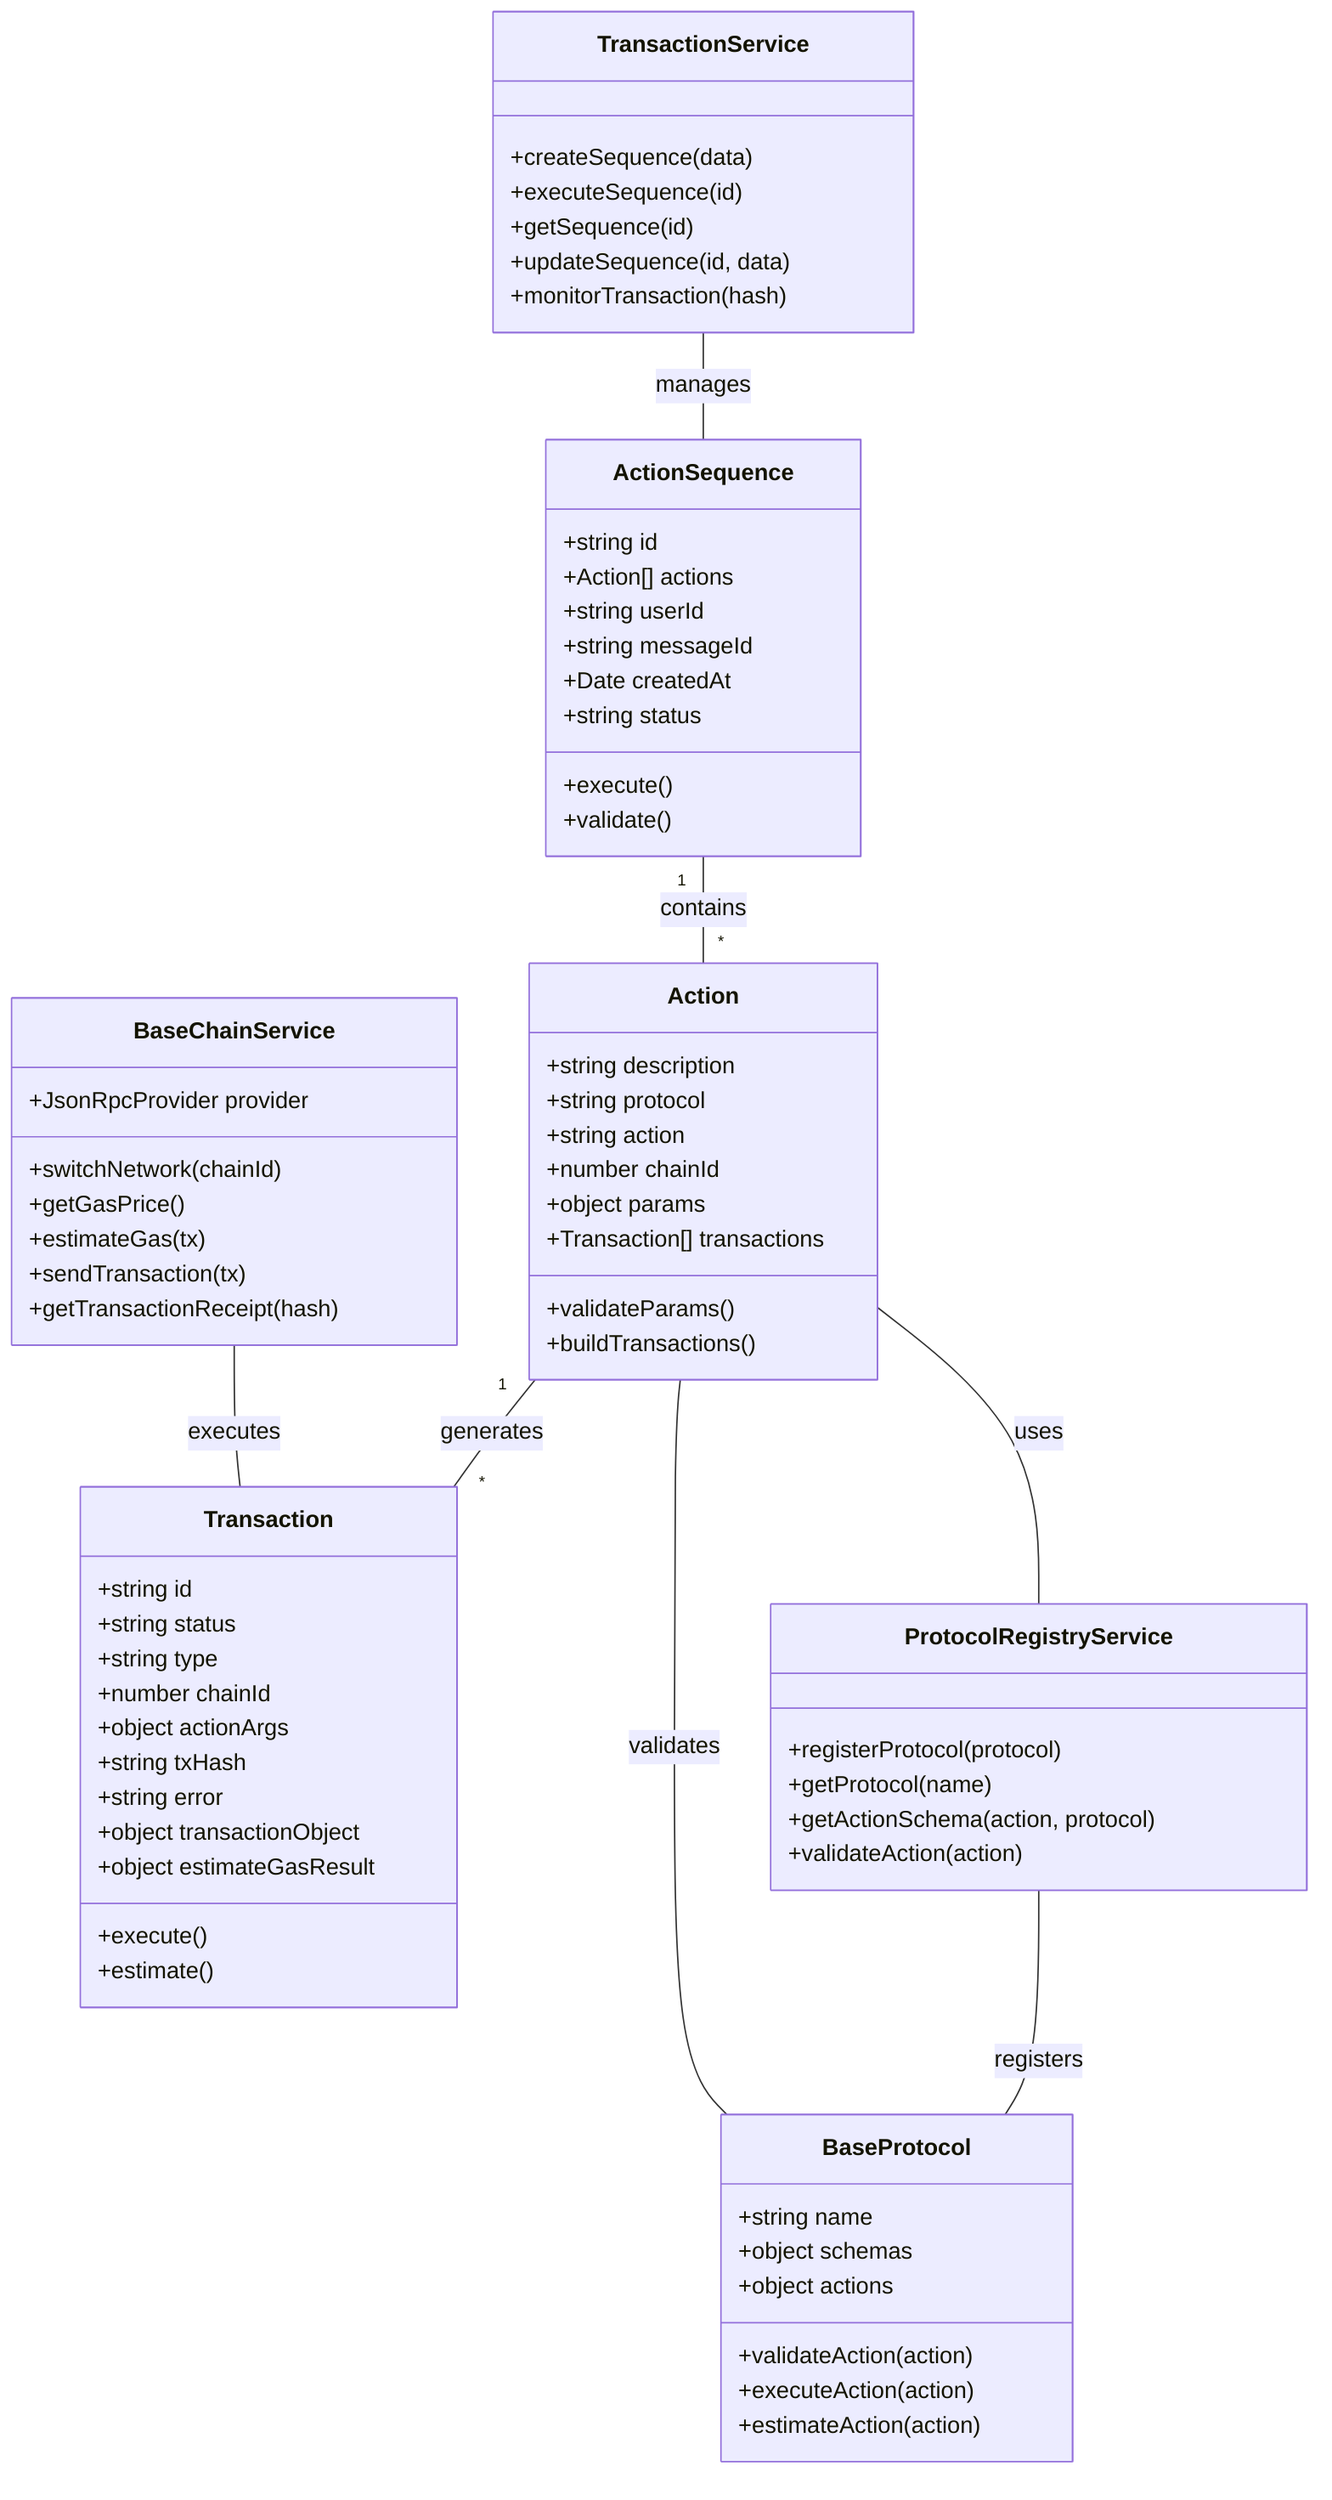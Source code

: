 classDiagram
    class ActionSequence {
        +string id
        +Action[] actions
        +string userId
        +string messageId
        +Date createdAt
        +string status
        +execute()
        +validate()
    }

    class Action {
        +string description
        +string protocol
        +string action
        +number chainId
        +object params
        +Transaction[] transactions
        +validateParams()
        +buildTransactions()
    }

    class Transaction {
        +string id
        +string status
        +string type
        +number chainId
        +object actionArgs
        +string txHash
        +string error
        +object transactionObject
        +object estimateGasResult
        +execute()
        +estimate()
    }

    class BaseChainService {
        +JsonRpcProvider provider
        +switchNetwork(chainId)
        +getGasPrice()
        +estimateGas(tx)
        +sendTransaction(tx)
        +getTransactionReceipt(hash)
    }

    class ProtocolRegistryService {
        +registerProtocol(protocol)
        +getProtocol(name)
        +getActionSchema(action, protocol)
        +validateAction(action)
    }

    class BaseProtocol {
        +string name
        +object schemas
        +object actions
        +validateAction(action)
        +executeAction(action)
        +estimateAction(action)
    }

    class TransactionService {
        +createSequence(data)
        +executeSequence(id)
        +getSequence(id)
        +updateSequence(id, data)
        +monitorTransaction(hash)
    }

    ActionSequence "1" -- "*" Action : contains
    Action "1" -- "*" Transaction : generates
    TransactionService -- ActionSequence : manages
    BaseChainService -- Transaction : executes
    ProtocolRegistryService -- BaseProtocol : registers
    BaseProtocol -- Action : validates
    Action -- ProtocolRegistryService : uses